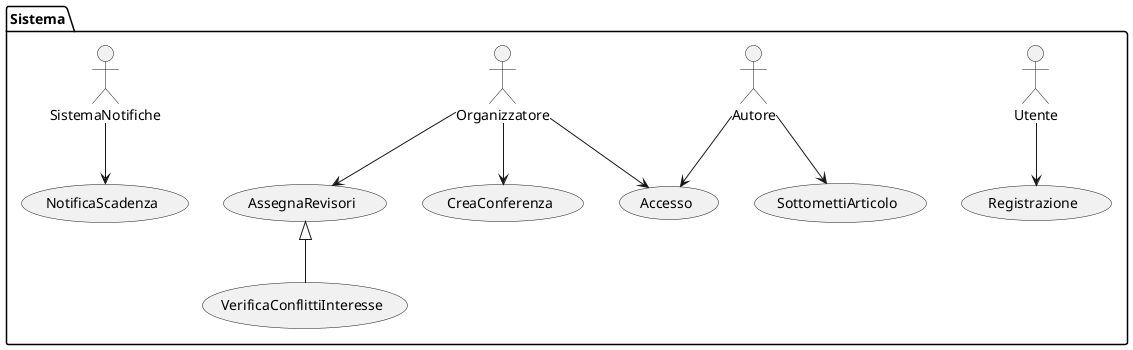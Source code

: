@startuml
package Sistema {
	actor Utente
	actor Autore
	actor Organizzatore
	actor SistemaNotifiche

	usecase Registrazione
	usecase Accesso
	usecase CreaConferenza
	usecase SottomettiArticolo
	usecase AssegnaRevisori
	usecase NotificaScadenza
	usecase VerificaConflittiInteresse
}

Utente --> Registrazione
Autore --> Accesso
Organizzatore --> Accesso
Autore --> SottomettiArticolo
Organizzatore --> CreaConferenza
Organizzatore --> AssegnaRevisori
AssegnaRevisori <|-- VerificaConflittiInteresse
SistemaNotifiche --> NotificaScadenza
@enduml
